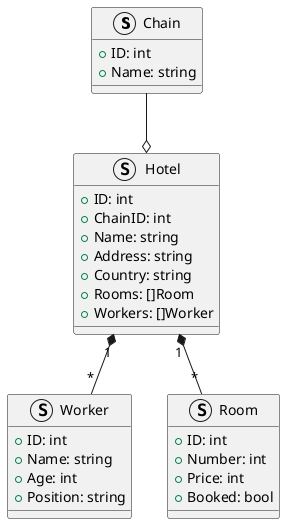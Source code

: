 @startuml

struct Chain {
  +ID: int
  +Name: string
}

struct Hotel {
  +ID: int
  +ChainID: int
  +Name: string
  +Address: string
  +Country: string
  +Rooms: []Room
  +Workers: []Worker
}

struct Worker {
  +ID: int
  +Name: string
  +Age: int
  +Position: string
}

struct Room {
  +ID: int
  +Number: int
  +Price: int
  +Booked: bool
}

Chain --o Hotel
Hotel "1" *-- "*" Room
Hotel "1" *-- "*" Worker

@enduml

